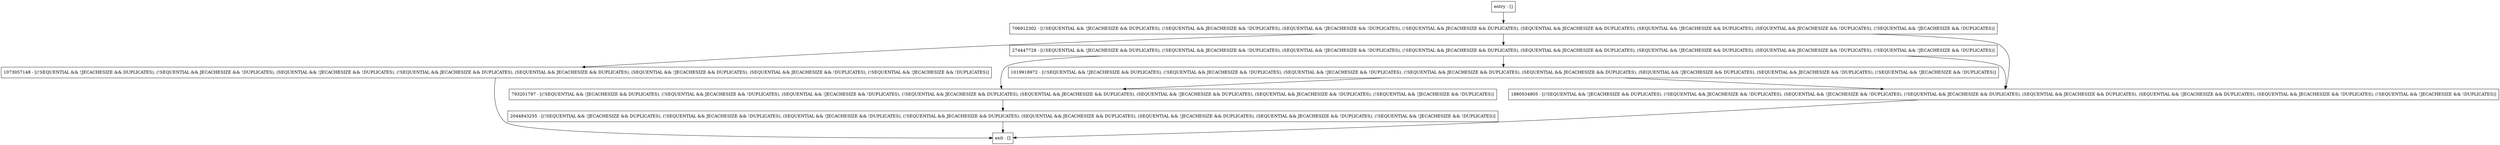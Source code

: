 digraph close {
node [shape=record];
entry [label="entry - []"];
exit [label="exit - []"];
1073057148 [label="1073057148 - [(!SEQUENTIAL && !JECACHESIZE && DUPLICATES), (!SEQUENTIAL && JECACHESIZE && !DUPLICATES), (SEQUENTIAL && !JECACHESIZE && !DUPLICATES), (!SEQUENTIAL && JECACHESIZE && DUPLICATES), (SEQUENTIAL && JECACHESIZE && DUPLICATES), (SEQUENTIAL && !JECACHESIZE && DUPLICATES), (SEQUENTIAL && JECACHESIZE && !DUPLICATES), (!SEQUENTIAL && !JECACHESIZE && !DUPLICATES)]"];
274447728 [label="274447728 - [(!SEQUENTIAL && !JECACHESIZE && DUPLICATES), (!SEQUENTIAL && JECACHESIZE && !DUPLICATES), (SEQUENTIAL && !JECACHESIZE && !DUPLICATES), (!SEQUENTIAL && JECACHESIZE && DUPLICATES), (SEQUENTIAL && JECACHESIZE && DUPLICATES), (SEQUENTIAL && !JECACHESIZE && DUPLICATES), (SEQUENTIAL && JECACHESIZE && !DUPLICATES), (!SEQUENTIAL && !JECACHESIZE && !DUPLICATES)]"];
793201797 [label="793201797 - [(!SEQUENTIAL && !JECACHESIZE && DUPLICATES), (!SEQUENTIAL && JECACHESIZE && !DUPLICATES), (SEQUENTIAL && !JECACHESIZE && !DUPLICATES), (!SEQUENTIAL && JECACHESIZE && DUPLICATES), (SEQUENTIAL && JECACHESIZE && DUPLICATES), (SEQUENTIAL && !JECACHESIZE && DUPLICATES), (SEQUENTIAL && JECACHESIZE && !DUPLICATES), (!SEQUENTIAL && !JECACHESIZE && !DUPLICATES)]"];
706912302 [label="706912302 - [(!SEQUENTIAL && !JECACHESIZE && DUPLICATES), (!SEQUENTIAL && JECACHESIZE && !DUPLICATES), (SEQUENTIAL && !JECACHESIZE && !DUPLICATES), (!SEQUENTIAL && JECACHESIZE && DUPLICATES), (SEQUENTIAL && JECACHESIZE && DUPLICATES), (SEQUENTIAL && !JECACHESIZE && DUPLICATES), (SEQUENTIAL && JECACHESIZE && !DUPLICATES), (!SEQUENTIAL && !JECACHESIZE && !DUPLICATES)]"];
1019918972 [label="1019918972 - [(!SEQUENTIAL && !JECACHESIZE && DUPLICATES), (!SEQUENTIAL && JECACHESIZE && !DUPLICATES), (SEQUENTIAL && !JECACHESIZE && !DUPLICATES), (!SEQUENTIAL && JECACHESIZE && DUPLICATES), (SEQUENTIAL && JECACHESIZE && DUPLICATES), (SEQUENTIAL && !JECACHESIZE && DUPLICATES), (SEQUENTIAL && JECACHESIZE && !DUPLICATES), (!SEQUENTIAL && !JECACHESIZE && !DUPLICATES)]"];
2044843255 [label="2044843255 - [(!SEQUENTIAL && !JECACHESIZE && DUPLICATES), (!SEQUENTIAL && JECACHESIZE && !DUPLICATES), (SEQUENTIAL && !JECACHESIZE && !DUPLICATES), (!SEQUENTIAL && JECACHESIZE && DUPLICATES), (SEQUENTIAL && JECACHESIZE && DUPLICATES), (SEQUENTIAL && !JECACHESIZE && DUPLICATES), (SEQUENTIAL && JECACHESIZE && !DUPLICATES), (!SEQUENTIAL && !JECACHESIZE && !DUPLICATES)]"];
1880534805 [label="1880534805 - [(!SEQUENTIAL && !JECACHESIZE && DUPLICATES), (!SEQUENTIAL && JECACHESIZE && !DUPLICATES), (SEQUENTIAL && !JECACHESIZE && !DUPLICATES), (!SEQUENTIAL && JECACHESIZE && DUPLICATES), (SEQUENTIAL && JECACHESIZE && DUPLICATES), (SEQUENTIAL && !JECACHESIZE && DUPLICATES), (SEQUENTIAL && JECACHESIZE && !DUPLICATES), (!SEQUENTIAL && !JECACHESIZE && !DUPLICATES)]"];
entry;
exit;
entry -> 706912302;
1073057148 -> exit;
274447728 -> 793201797;
274447728 -> 1019918972;
274447728 -> 1880534805;
793201797 -> 2044843255;
706912302 -> 274447728;
706912302 -> 1073057148;
706912302 -> 1880534805;
1019918972 -> 793201797;
1019918972 -> 1880534805;
2044843255 -> exit;
1880534805 -> exit;
}
